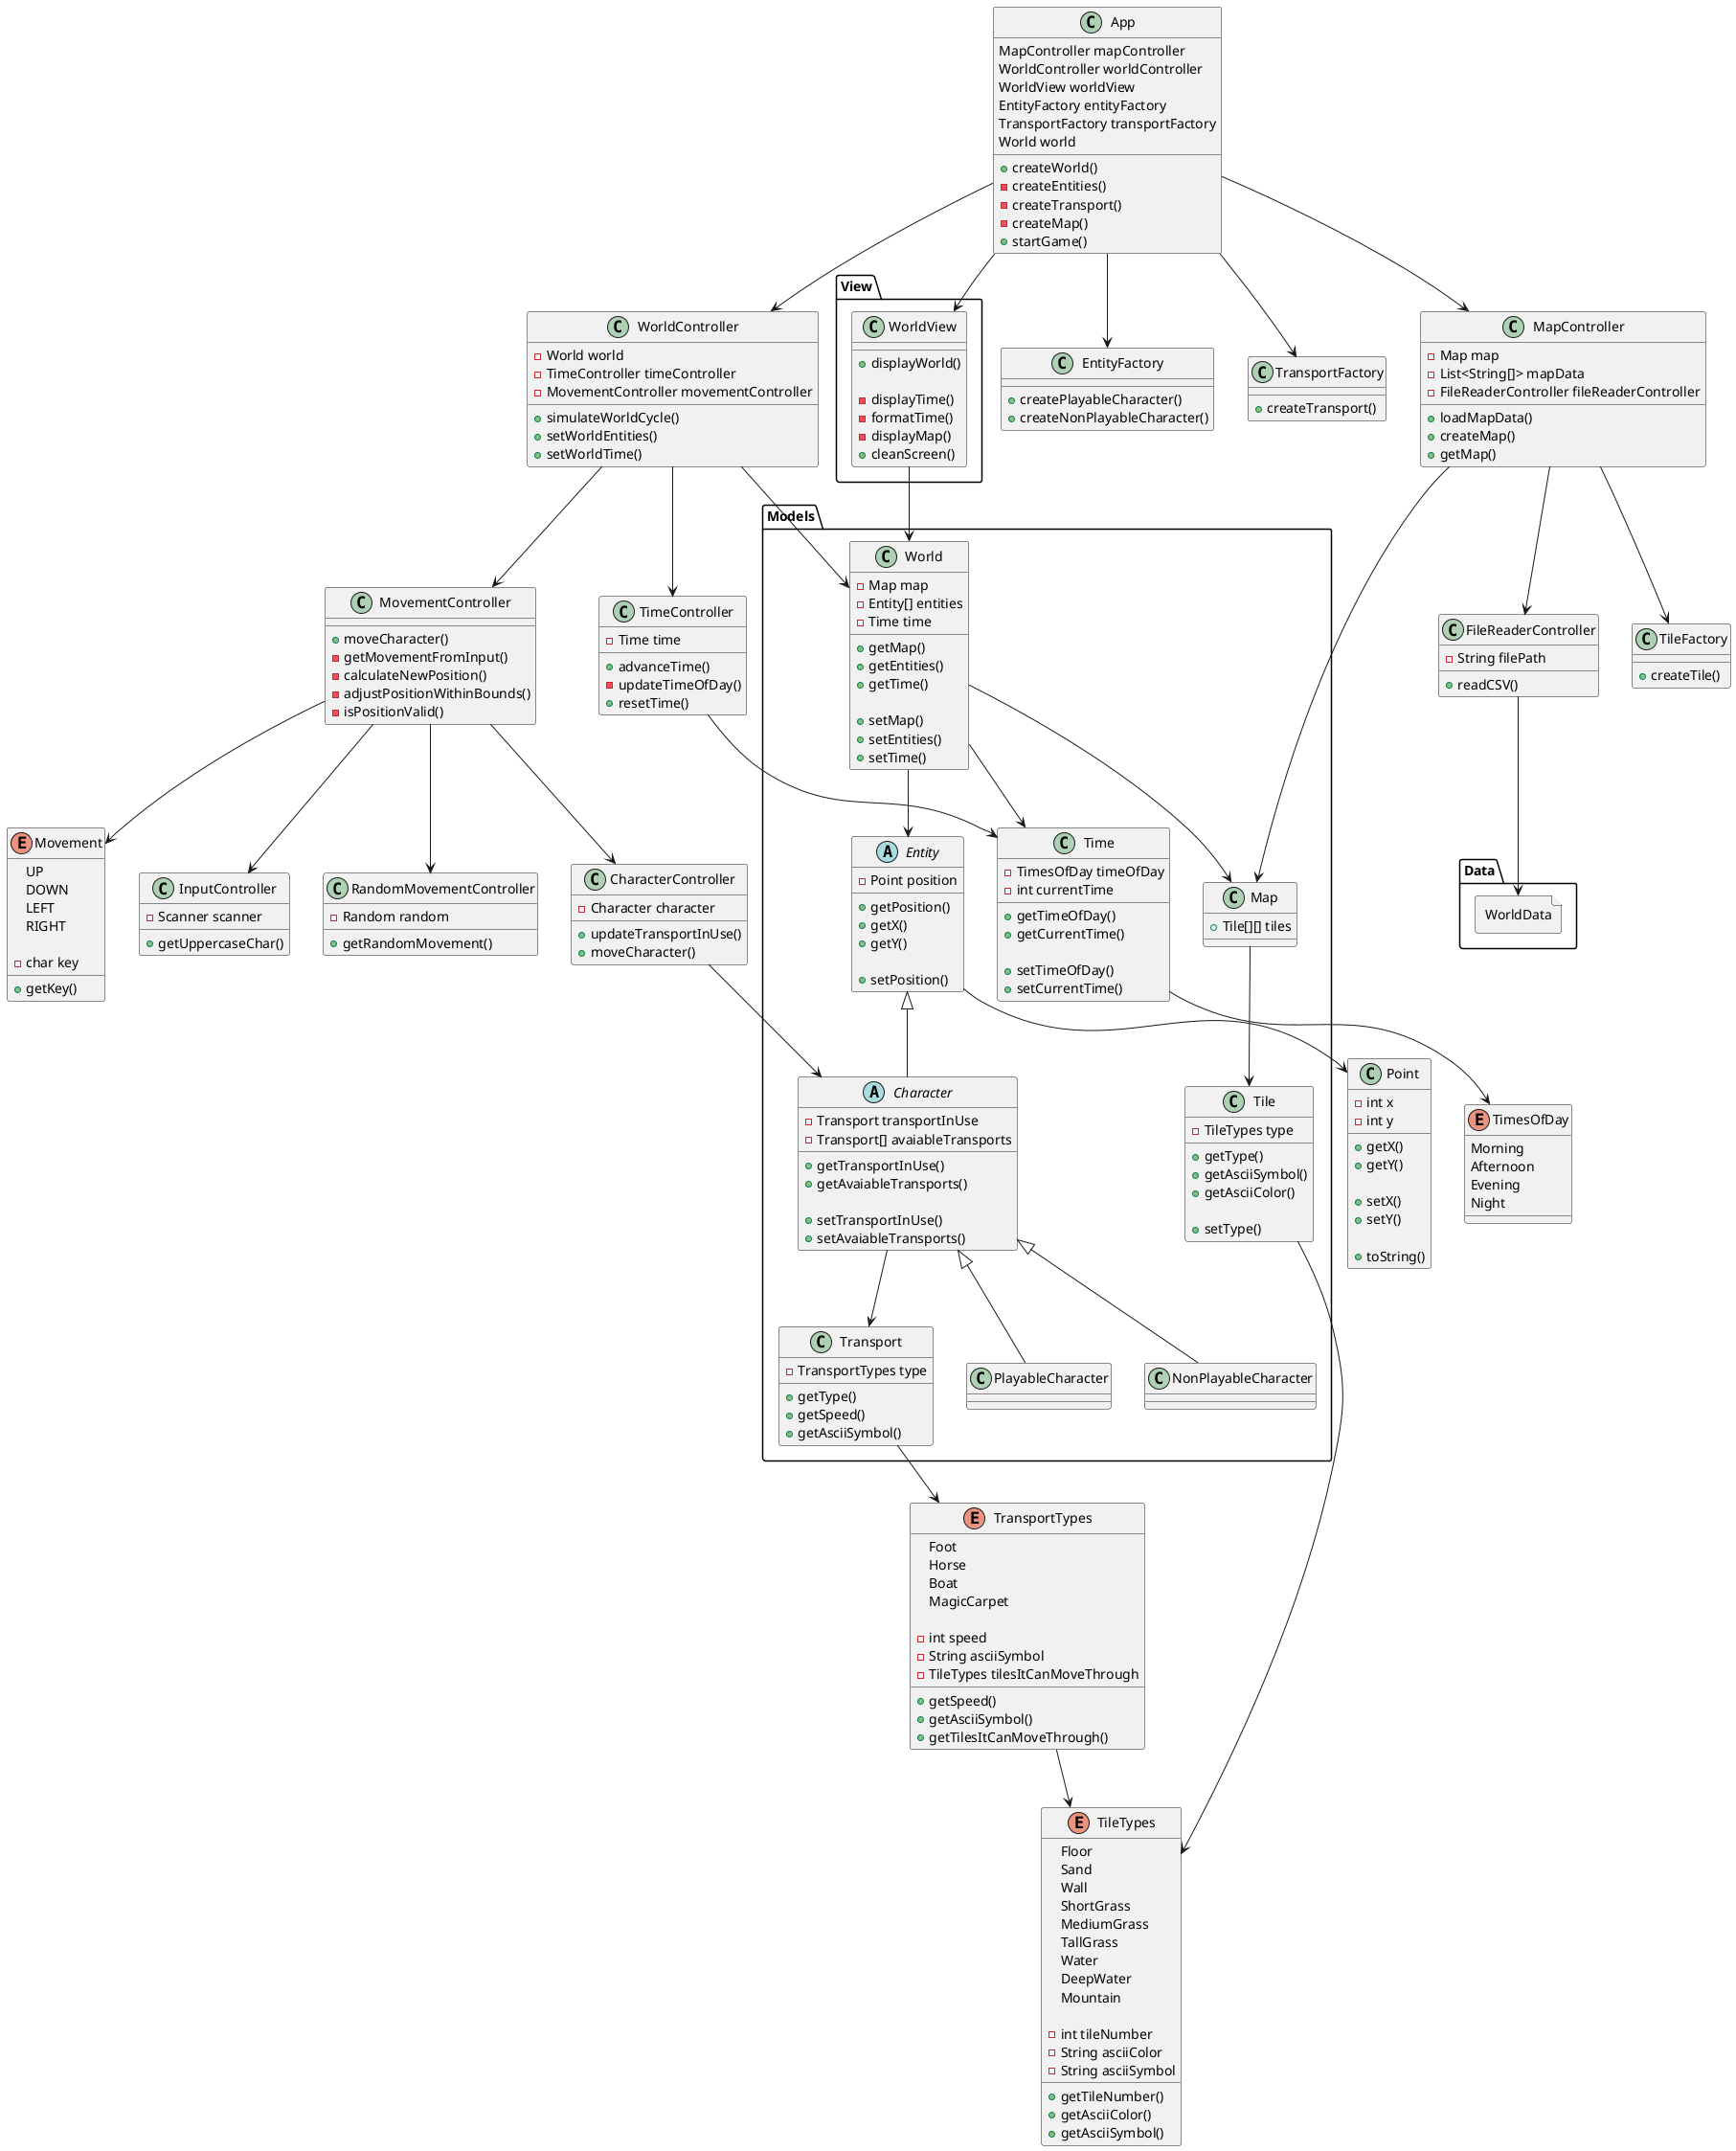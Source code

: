 @startuml ClasesPracticas-PyMundo

class App {
    MapController mapController
    WorldController worldController
    WorldView worldView
    EntityFactory entityFactory
    TransportFactory transportFactory
    World world

    + createWorld()
    - createEntities()
    - createTransport()
    - createMap()
    + startGame()
}

enum TileTypes {
    Floor
    Sand
    Wall
    ShortGrass
    MediumGrass
    TallGrass
    Water
    DeepWater
    Mountain

    - int tileNumber
    - String asciiColor
    - String asciiSymbol

    + getTileNumber()
    + getAsciiColor()
    + getAsciiSymbol()
}

enum Movement {
    UP
    DOWN
    LEFT
    RIGHT

    - char key

    + getKey()
}

enum TimesOfDay {
    Morning
    Afternoon
    Evening
    Night
}

enum TransportTypes {
    Foot
    Horse
    Boat
    MagicCarpet

    - int speed
    - String asciiSymbol
    - TileTypes tilesItCanMoveThrough

    + getSpeed()
    + getAsciiSymbol()
    + getTilesItCanMoveThrough()
}

class Point {
    - int x
    - int y

    + getX()
    + getY()

    + setX()
    + setY()

    + toString()
}



package Models {
    class World{
        - Map map
        - Entity[] entities
        - Time time

        + getMap()
        + getEntities()
        + getTime()

        + setMap()
        + setEntities()
        + setTime()
    }

    class Time {
        - TimesOfDay timeOfDay
        - int currentTime

        + getTimeOfDay()
        + getCurrentTime()

        + setTimeOfDay()
        + setCurrentTime()
    }

    class Map{
        + Tile[][] tiles
    }

    class Tile {
        - TileTypes type

        + getType()
        + getAsciiSymbol()
        + getAsciiColor()

        + setType()
    }

    abstract class Entity {
        - Point position

        + getPosition()
        + getX()
        + getY()

        + setPosition()
    }

    abstract class Character {
        - Transport transportInUse
        - Transport[] avaiableTransports

        + getTransportInUse()
        + getAvaiableTransports()

        + setTransportInUse()
        + setAvaiableTransports()
    }

    class PlayableCharacter{
    }
    class NonPlayableCharacter {
    }

    class Transport {
        - TransportTypes type

        + getType()
        + getSpeed()
        + getAsciiSymbol()
    }

}

class WorldController {
    - World world
    - TimeController timeController
    - MovementController movementController

    + simulateWorldCycle()
    + setWorldEntities()
    + setWorldTime()
}

class FileReaderController {
    - String filePath

    + readCSV()
}

class MapController {
    - Map map
    - List<String[]> mapData
    - FileReaderController fileReaderController

    + loadMapData()
    + createMap()
    + getMap()
}


class InputController {
    - Scanner scanner

    + getUppercaseChar()
}

class RandomMovementController {
    - Random random

    + getRandomMovement()
}

class MovementController {
    + moveCharacter()
    - getMovementFromInput()
    - calculateNewPosition()
    - adjustPositionWithinBounds()
    - isPositionValid()
}

class CharacterController {
    - Character character

    + updateTransportInUse()
    + moveCharacter()
}

class TimeController {
    - Time time

    + advanceTime()
    - updateTimeOfDay()
    + resetTime()
}

package View {
    class WorldView {
        + displayWorld()

        - displayTime()
        - formatTime()
        - displayMap()
        + cleanScreen()
    }
}

class EntityFactory {
    + createPlayableCharacter()
    + createNonPlayableCharacter()
}

class TileFactory {
    + createTile()
}

class TransportFactory {
    + createTransport()
}

package Data {
    File WorldData {
    }
}

World --> Map
World --> Entity
World --> Time
Map --> Tile
Tile --> TileTypes
Entity <|-- Character
Character --> Transport
Character <|-- PlayableCharacter
Character <|-- NonPlayableCharacter
Transport --> TransportTypes
TransportTypes --> TileTypes
Entity --> Point
Time --> TimesOfDay
MovementController --> Movement
FileReaderController --> WorldData
MovementController --> InputController
MovementController --> RandomMovementController
MovementController --> CharacterController
CharacterController --> Character
MapController --> Map
MapController --> FileReaderController
MapController --> TileFactory
TimeController --> Time
WorldController --> World
WorldController --> TimeController
WorldController --> MovementController
WorldView --> World

App --> WorldController
App --> WorldView
App --> EntityFactory
App --> TransportFactory
App --> MapController

@enduml